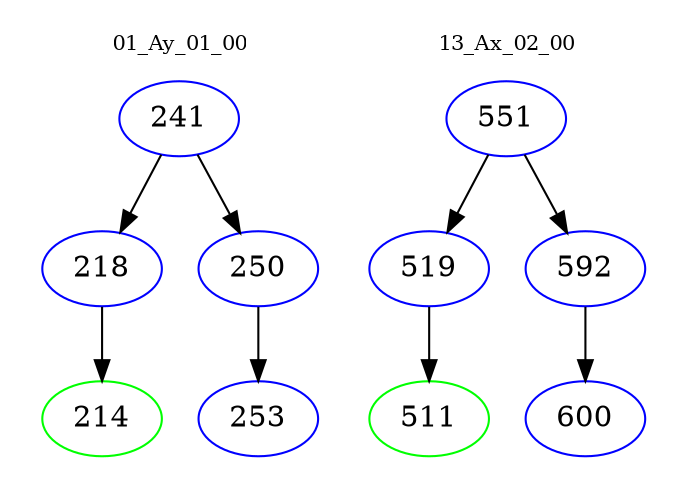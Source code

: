 digraph{
subgraph cluster_0 {
color = white
label = "01_Ay_01_00";
fontsize=10;
T0_241 [label="241", color="blue"]
T0_241 -> T0_218 [color="black"]
T0_218 [label="218", color="blue"]
T0_218 -> T0_214 [color="black"]
T0_214 [label="214", color="green"]
T0_241 -> T0_250 [color="black"]
T0_250 [label="250", color="blue"]
T0_250 -> T0_253 [color="black"]
T0_253 [label="253", color="blue"]
}
subgraph cluster_1 {
color = white
label = "13_Ax_02_00";
fontsize=10;
T1_551 [label="551", color="blue"]
T1_551 -> T1_519 [color="black"]
T1_519 [label="519", color="blue"]
T1_519 -> T1_511 [color="black"]
T1_511 [label="511", color="green"]
T1_551 -> T1_592 [color="black"]
T1_592 [label="592", color="blue"]
T1_592 -> T1_600 [color="black"]
T1_600 [label="600", color="blue"]
}
}
